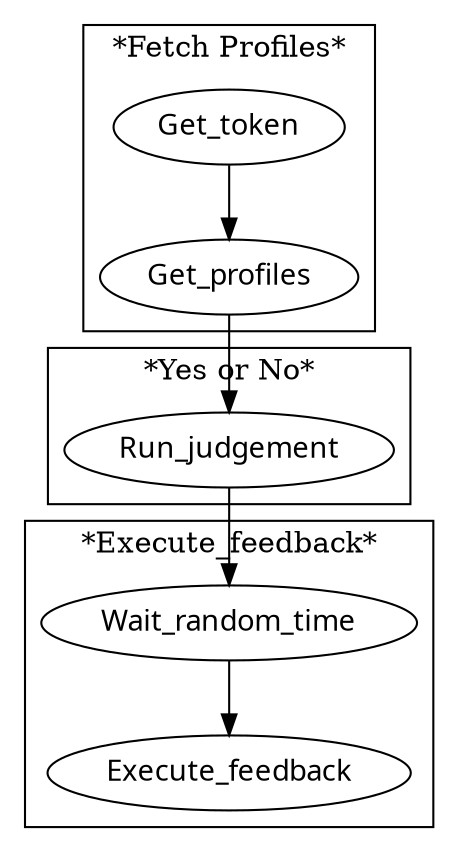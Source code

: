# https://sketchviz.com/new


digraph {
  node [ fontname="Handlee" ];
  subgraph cluster_source {
    label="*Fetch Profiles*";
    Get_token;
    Get_profiles;
  }
      
  subgraph cluster_yes_or_no {
    label="*Yes or No*";
    Run_judgement;
  }

  subgraph cluster_execute_feedback {
    label="*Execute_feedback*";
    Wait_random_time;
    Execute_feedback;
  }       

  Get_token ->  Get_profiles; 
  Get_profiles -> Run_judgement;
  Run_judgement -> Wait_random_time;
  Wait_random_time -> Execute_feedback;
}